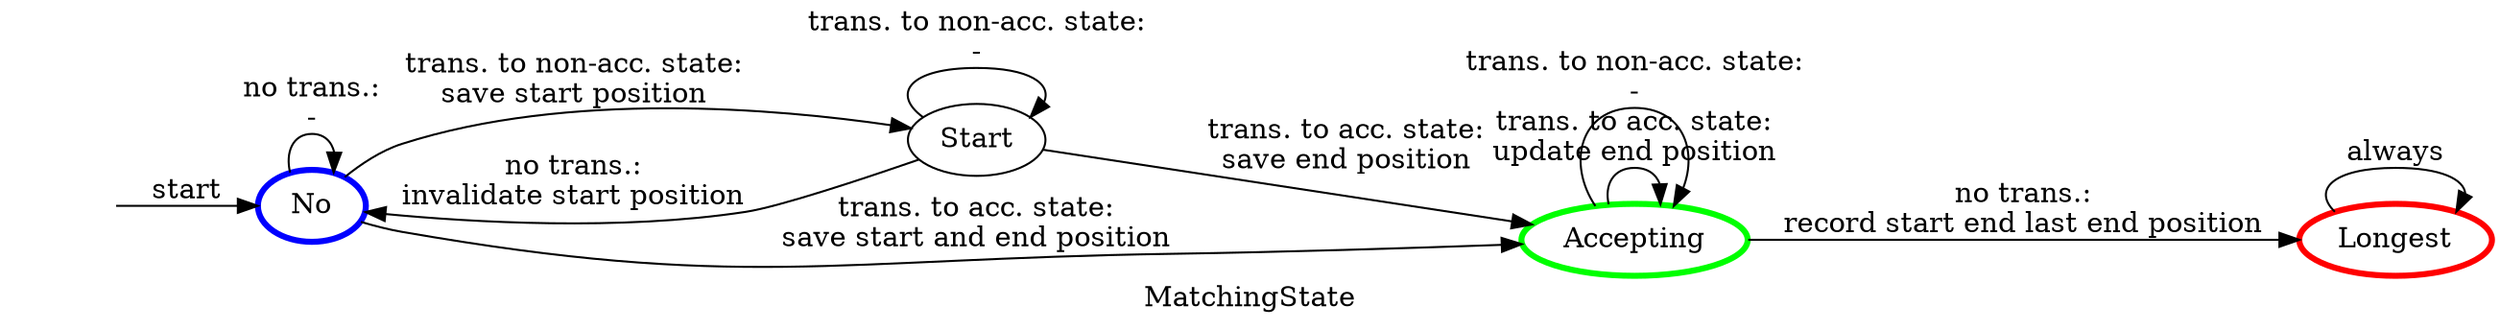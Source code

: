 digraph {
    label="MatchingState";
    rankdir="LR";
    node [shape="ellipse"];
    // Nodes --------------------------------------------------
    Init [style="invis"];
    No [color="blue", penwidth=3];
    Start;
    Accepting [color="green", penwidth=3];
    Longest [color="red", penwidth=3];
    // Edges --------------------------------------------------
    // Start
    Init -> No [label="start"];
    // No
    No -> Start [label="trans. to non-acc. state:\nsave start position"];
    No -> Accepting [label="trans. to acc. state:\nsave start and end position"];
    No -> No [label="no trans.:\n-"];
    // Start
    Start -> Accepting [label="trans. to acc. state:\nsave end position"];
    Start -> Start [label="trans. to non-acc. state:\n-"];
    Start -> No [label="no trans.:\ninvalidate start position"];
    // Accepting
    Accepting -> Accepting [label="trans. to acc. state:\nupdate end position"];
    Accepting -> Accepting [label="trans. to non-acc. state:\n-"];
    Accepting -> Longest [label="no trans.:\nrecord start end last end position"];
    // Longest
    Longest -> Longest [label="always"];
}
